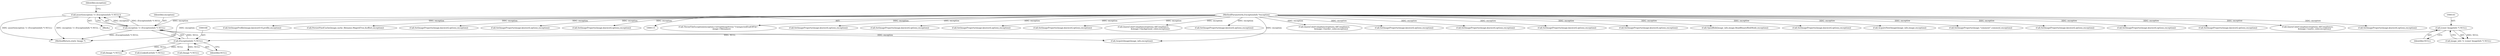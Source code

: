 digraph "0_ImageMagick_7fd419441bc7103398e313558171d342c6315f44@API" {
"1000164" [label="(Call,assert(exception != (ExceptionInfo *) NULL))"];
"1000165" [label="(Call,exception != (ExceptionInfo *) NULL)"];
"1000117" [label="(MethodParameterIn,ExceptionInfo *exception)"];
"1000167" [label="(Call,(ExceptionInfo *) NULL)"];
"1000140" [label="(Call,(const ImageInfo *) NULL)"];
"1000173" [label="(Identifier,exception)"];
"1000226" [label="(Call,(Image *) NULL)"];
"1002406" [label="(Call,ThrowFileException(exception,CorruptImageError,\"UnexpectedEndOfFile\",\n          image->filename))"];
"1001235" [label="(Call,SetImageProperty(image,keyword,options,exception))"];
"1001752" [label="(Call,SetImageProperty(image,keyword,options,exception))"];
"1000891" [label="(Call,SetImageProperty(image,keyword,options,exception))"];
"1000118" [label="(Block,)"];
"1001830" [label="(Call,SetImageProperty(image,keyword,options,exception))"];
"1000685" [label="(Call,QueryColorCompliance(options,AllCompliance,\n                      &image->background_color,exception))"];
"1001443" [label="(Call,SetImageProperty(image,keyword,options,exception))"];
"1000760" [label="(Call,QueryColorCompliance(options,AllCompliance,\n                      &image->border_color,exception))"];
"1000166" [label="(Identifier,exception)"];
"1000247" [label="(Call,(LinkedListInfo *) NULL)"];
"1001820" [label="(Call,SetImageProperty(image,keyword,options,exception))"];
"1000164" [label="(Call,assert(exception != (ExceptionInfo *) NULL))"];
"1000198" [label="(Call,(Image *) NULL)"];
"1001468" [label="(Call,SetImageProperty(image,keyword,options,exception))"];
"1000140" [label="(Call,(const ImageInfo *) NULL)"];
"1000142" [label="(Identifier,NULL)"];
"1000771" [label="(Call,SetImageProperty(image,keyword,options,exception))"];
"1001714" [label="(Call,SetImageProperty(image,keyword,options,exception))"];
"1000183" [label="(Call,OpenBlob(image_info,image,ReadBinaryBlobMode,exception))"];
"1000138" [label="(Call,image_info != (const ImageInfo *) NULL)"];
"1000178" [label="(Call,AcquireImage(image_info,exception))"];
"1001636" [label="(Call,SetImageProperty(image,keyword,options,exception))"];
"1000117" [label="(MethodParameterIn,ExceptionInfo *exception)"];
"1002495" [label="(Call,AcquireNextImage(image_info,image,exception))"];
"1000407" [label="(Call,SetImageProperty(image,\"comment\",comment,exception))"];
"1001611" [label="(Call,SetImageProperty(image,keyword,options,exception))"];
"1000667" [label="(Call,SetImageProperty(image,keyword,options,exception))"];
"1001014" [label="(Call,SetImageProperty(image,keyword,options,exception))"];
"1001170" [label="(Call,QueryColorCompliance(options,AllCompliance,\n                      &image->matte_color,exception))"];
"1002543" [label="(MethodReturn,static Image *)"];
"1001099" [label="(Call,SetImageProperty(image,keyword,options,exception))"];
"1001429" [label="(Call,SetImageProfile(image,keyword+8,profile,exception))"];
"1002462" [label="(Call,PersistPixelCache(image,cache_filename,MagickTrue,&offset,exception))"];
"1000957" [label="(Call,SetImageProperty(image,keyword,options,exception))"];
"1001138" [label="(Call,SetImageProperty(image,keyword,options,exception))"];
"1000167" [label="(Call,(ExceptionInfo *) NULL)"];
"1001314" [label="(Call,SetImageProperty(image,keyword,options,exception))"];
"1000169" [label="(Identifier,NULL)"];
"1000165" [label="(Call,exception != (ExceptionInfo *) NULL)"];
"1000164" -> "1000118"  [label="AST: "];
"1000164" -> "1000165"  [label="CFG: "];
"1000165" -> "1000164"  [label="AST: "];
"1000173" -> "1000164"  [label="CFG: "];
"1000164" -> "1002543"  [label="DDG: assert(exception != (ExceptionInfo *) NULL)"];
"1000164" -> "1002543"  [label="DDG: exception != (ExceptionInfo *) NULL"];
"1000165" -> "1000164"  [label="DDG: exception"];
"1000165" -> "1000164"  [label="DDG: (ExceptionInfo *) NULL"];
"1000165" -> "1000167"  [label="CFG: "];
"1000166" -> "1000165"  [label="AST: "];
"1000167" -> "1000165"  [label="AST: "];
"1000165" -> "1002543"  [label="DDG: (ExceptionInfo *) NULL"];
"1000117" -> "1000165"  [label="DDG: exception"];
"1000167" -> "1000165"  [label="DDG: NULL"];
"1000165" -> "1000178"  [label="DDG: exception"];
"1000117" -> "1000115"  [label="AST: "];
"1000117" -> "1002543"  [label="DDG: exception"];
"1000117" -> "1000178"  [label="DDG: exception"];
"1000117" -> "1000183"  [label="DDG: exception"];
"1000117" -> "1000407"  [label="DDG: exception"];
"1000117" -> "1000667"  [label="DDG: exception"];
"1000117" -> "1000685"  [label="DDG: exception"];
"1000117" -> "1000760"  [label="DDG: exception"];
"1000117" -> "1000771"  [label="DDG: exception"];
"1000117" -> "1000891"  [label="DDG: exception"];
"1000117" -> "1000957"  [label="DDG: exception"];
"1000117" -> "1001014"  [label="DDG: exception"];
"1000117" -> "1001099"  [label="DDG: exception"];
"1000117" -> "1001138"  [label="DDG: exception"];
"1000117" -> "1001170"  [label="DDG: exception"];
"1000117" -> "1001235"  [label="DDG: exception"];
"1000117" -> "1001314"  [label="DDG: exception"];
"1000117" -> "1001429"  [label="DDG: exception"];
"1000117" -> "1001443"  [label="DDG: exception"];
"1000117" -> "1001468"  [label="DDG: exception"];
"1000117" -> "1001611"  [label="DDG: exception"];
"1000117" -> "1001636"  [label="DDG: exception"];
"1000117" -> "1001714"  [label="DDG: exception"];
"1000117" -> "1001752"  [label="DDG: exception"];
"1000117" -> "1001820"  [label="DDG: exception"];
"1000117" -> "1001830"  [label="DDG: exception"];
"1000117" -> "1002406"  [label="DDG: exception"];
"1000117" -> "1002462"  [label="DDG: exception"];
"1000117" -> "1002495"  [label="DDG: exception"];
"1000167" -> "1000169"  [label="CFG: "];
"1000168" -> "1000167"  [label="AST: "];
"1000169" -> "1000167"  [label="AST: "];
"1000140" -> "1000167"  [label="DDG: NULL"];
"1000167" -> "1000198"  [label="DDG: NULL"];
"1000167" -> "1000226"  [label="DDG: NULL"];
"1000167" -> "1000247"  [label="DDG: NULL"];
"1000140" -> "1000138"  [label="AST: "];
"1000140" -> "1000142"  [label="CFG: "];
"1000141" -> "1000140"  [label="AST: "];
"1000142" -> "1000140"  [label="AST: "];
"1000138" -> "1000140"  [label="CFG: "];
"1000140" -> "1000138"  [label="DDG: NULL"];
}
